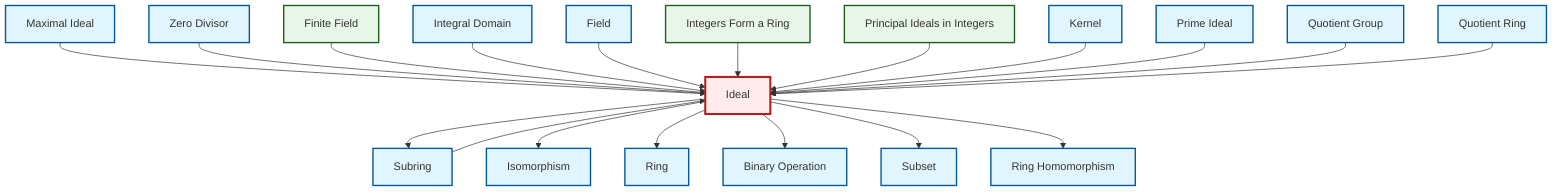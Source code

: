 graph TD
    classDef definition fill:#e1f5fe,stroke:#01579b,stroke-width:2px
    classDef theorem fill:#f3e5f5,stroke:#4a148c,stroke-width:2px
    classDef axiom fill:#fff3e0,stroke:#e65100,stroke-width:2px
    classDef example fill:#e8f5e9,stroke:#1b5e20,stroke-width:2px
    classDef current fill:#ffebee,stroke:#b71c1c,stroke-width:3px
    def-ideal["Ideal"]:::definition
    ex-integers-ring["Integers Form a Ring"]:::example
    ex-principal-ideal["Principal Ideals in Integers"]:::example
    def-isomorphism["Isomorphism"]:::definition
    def-ring-homomorphism["Ring Homomorphism"]:::definition
    def-field["Field"]:::definition
    def-prime-ideal["Prime Ideal"]:::definition
    def-quotient-ring["Quotient Ring"]:::definition
    def-binary-operation["Binary Operation"]:::definition
    def-kernel["Kernel"]:::definition
    def-quotient-group["Quotient Group"]:::definition
    def-integral-domain["Integral Domain"]:::definition
    def-subring["Subring"]:::definition
    def-ring["Ring"]:::definition
    def-zero-divisor["Zero Divisor"]:::definition
    def-subset["Subset"]:::definition
    ex-finite-field["Finite Field"]:::example
    def-maximal-ideal["Maximal Ideal"]:::definition
    def-ideal --> def-subring
    def-maximal-ideal --> def-ideal
    def-zero-divisor --> def-ideal
    def-subring --> def-ideal
    ex-finite-field --> def-ideal
    def-integral-domain --> def-ideal
    def-field --> def-ideal
    def-ideal --> def-isomorphism
    def-ideal --> def-ring
    def-ideal --> def-binary-operation
    ex-integers-ring --> def-ideal
    def-ideal --> def-subset
    ex-principal-ideal --> def-ideal
    def-kernel --> def-ideal
    def-ideal --> def-ring-homomorphism
    def-prime-ideal --> def-ideal
    def-quotient-group --> def-ideal
    def-quotient-ring --> def-ideal
    class def-ideal current